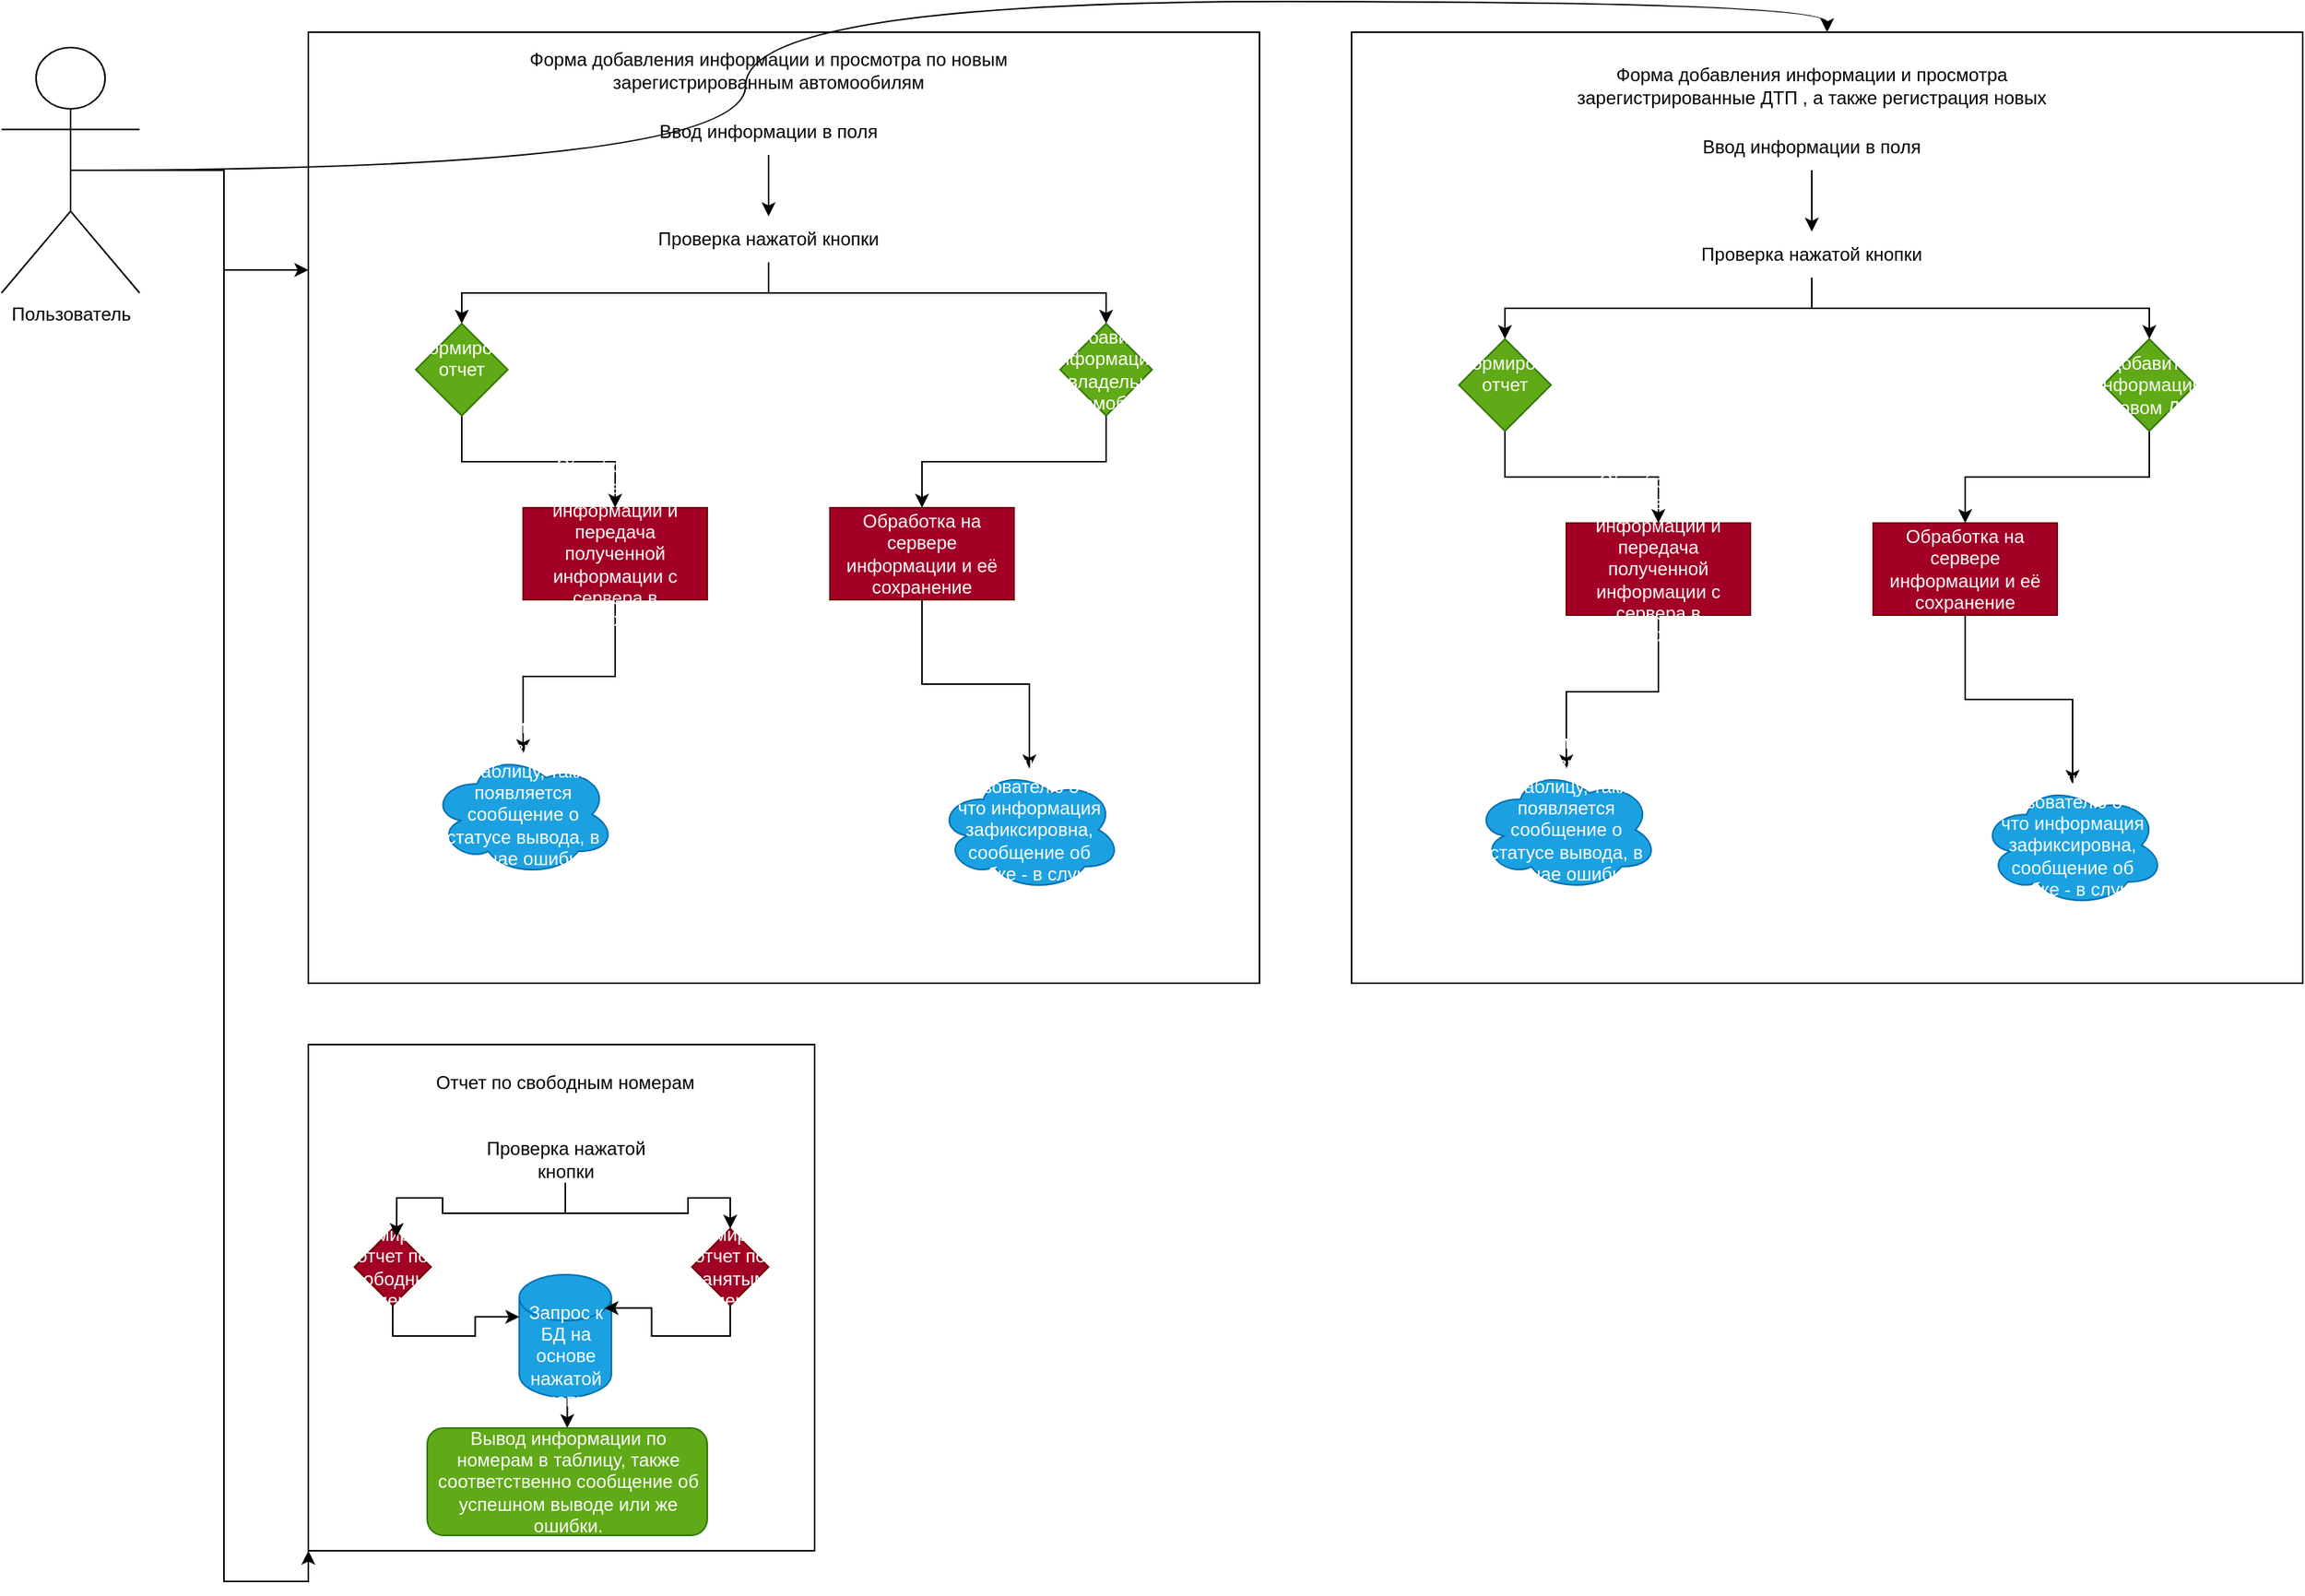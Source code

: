 <mxfile version="24.7.8">
  <diagram name="Страница — 1" id="h_MH2gf0QxPsJ7qTuWZt">
    <mxGraphModel dx="2390" dy="1473" grid="1" gridSize="10" guides="1" tooltips="1" connect="1" arrows="1" fold="1" page="1" pageScale="1" pageWidth="1920" pageHeight="1200" math="0" shadow="0">
      <root>
        <mxCell id="0" />
        <mxCell id="1" parent="0" />
        <mxCell id="NTXzlqoxS3PREo5qSYJQ-4" style="edgeStyle=orthogonalEdgeStyle;rounded=0;orthogonalLoop=1;jettySize=auto;html=1;exitX=0.5;exitY=0.5;exitDx=0;exitDy=0;exitPerimeter=0;entryX=0;entryY=0.25;entryDx=0;entryDy=0;" edge="1" parent="1" source="NTXzlqoxS3PREo5qSYJQ-1" target="NTXzlqoxS3PREo5qSYJQ-3">
          <mxGeometry relative="1" as="geometry" />
        </mxCell>
        <mxCell id="NTXzlqoxS3PREo5qSYJQ-62" style="edgeStyle=orthogonalEdgeStyle;rounded=0;orthogonalLoop=1;jettySize=auto;html=1;exitX=0.5;exitY=0.5;exitDx=0;exitDy=0;exitPerimeter=0;entryX=0;entryY=1;entryDx=0;entryDy=0;" edge="1" parent="1" source="NTXzlqoxS3PREo5qSYJQ-1" target="NTXzlqoxS3PREo5qSYJQ-61">
          <mxGeometry relative="1" as="geometry" />
        </mxCell>
        <mxCell id="NTXzlqoxS3PREo5qSYJQ-1" value="Пользователь&lt;div&gt;&lt;br&gt;&lt;/div&gt;" style="shape=umlActor;verticalLabelPosition=bottom;verticalAlign=top;html=1;outlineConnect=0;" vertex="1" parent="1">
          <mxGeometry x="160" y="180" width="90" height="160" as="geometry" />
        </mxCell>
        <mxCell id="NTXzlqoxS3PREo5qSYJQ-3" value="" style="whiteSpace=wrap;html=1;aspect=fixed;" vertex="1" parent="1">
          <mxGeometry x="360" y="170" width="620" height="620" as="geometry" />
        </mxCell>
        <mxCell id="NTXzlqoxS3PREo5qSYJQ-5" value="Форма добавления информации и просмотра по новым зарегистрированным автомообилям" style="text;html=1;align=center;verticalAlign=middle;whiteSpace=wrap;rounded=0;" vertex="1" parent="1">
          <mxGeometry x="500" y="180" width="320" height="30" as="geometry" />
        </mxCell>
        <mxCell id="NTXzlqoxS3PREo5qSYJQ-8" style="edgeStyle=orthogonalEdgeStyle;rounded=0;orthogonalLoop=1;jettySize=auto;html=1;exitX=0.5;exitY=1;exitDx=0;exitDy=0;entryX=0.5;entryY=0;entryDx=0;entryDy=0;" edge="1" parent="1" source="NTXzlqoxS3PREo5qSYJQ-6" target="NTXzlqoxS3PREo5qSYJQ-7">
          <mxGeometry relative="1" as="geometry" />
        </mxCell>
        <mxCell id="NTXzlqoxS3PREo5qSYJQ-6" value="Ввод информации в поля" style="text;html=1;align=center;verticalAlign=middle;whiteSpace=wrap;rounded=0;" vertex="1" parent="1">
          <mxGeometry x="530" y="220" width="260" height="30" as="geometry" />
        </mxCell>
        <mxCell id="NTXzlqoxS3PREo5qSYJQ-13" style="edgeStyle=orthogonalEdgeStyle;rounded=0;orthogonalLoop=1;jettySize=auto;html=1;exitX=0.5;exitY=1;exitDx=0;exitDy=0;entryX=0.5;entryY=0;entryDx=0;entryDy=0;" edge="1" parent="1" source="NTXzlqoxS3PREo5qSYJQ-7" target="NTXzlqoxS3PREo5qSYJQ-11">
          <mxGeometry relative="1" as="geometry" />
        </mxCell>
        <mxCell id="NTXzlqoxS3PREo5qSYJQ-14" style="edgeStyle=orthogonalEdgeStyle;rounded=0;orthogonalLoop=1;jettySize=auto;html=1;exitX=0.5;exitY=1;exitDx=0;exitDy=0;entryX=0.5;entryY=0;entryDx=0;entryDy=0;" edge="1" parent="1" source="NTXzlqoxS3PREo5qSYJQ-7" target="NTXzlqoxS3PREo5qSYJQ-9">
          <mxGeometry relative="1" as="geometry" />
        </mxCell>
        <mxCell id="NTXzlqoxS3PREo5qSYJQ-7" value="Проверка нажатой кнопки" style="text;html=1;align=center;verticalAlign=middle;whiteSpace=wrap;rounded=0;" vertex="1" parent="1">
          <mxGeometry x="530" y="290" width="260" height="30" as="geometry" />
        </mxCell>
        <mxCell id="NTXzlqoxS3PREo5qSYJQ-21" style="edgeStyle=orthogonalEdgeStyle;rounded=0;orthogonalLoop=1;jettySize=auto;html=1;exitX=0.5;exitY=1;exitDx=0;exitDy=0;entryX=0.5;entryY=0;entryDx=0;entryDy=0;" edge="1" parent="1" source="NTXzlqoxS3PREo5qSYJQ-9" target="NTXzlqoxS3PREo5qSYJQ-20">
          <mxGeometry relative="1" as="geometry" />
        </mxCell>
        <mxCell id="NTXzlqoxS3PREo5qSYJQ-9" value="&quot;Сформировать отчет&lt;div&gt;&lt;br&gt;&lt;/div&gt;" style="rhombus;whiteSpace=wrap;html=1;fillColor=#60a917;fontColor=#ffffff;strokeColor=#2D7600;" vertex="1" parent="1">
          <mxGeometry x="430" y="360" width="60" height="60" as="geometry" />
        </mxCell>
        <mxCell id="NTXzlqoxS3PREo5qSYJQ-17" style="edgeStyle=orthogonalEdgeStyle;rounded=0;orthogonalLoop=1;jettySize=auto;html=1;exitX=0.5;exitY=1;exitDx=0;exitDy=0;entryX=0.5;entryY=0;entryDx=0;entryDy=0;" edge="1" parent="1" source="NTXzlqoxS3PREo5qSYJQ-11" target="NTXzlqoxS3PREo5qSYJQ-16">
          <mxGeometry relative="1" as="geometry" />
        </mxCell>
        <mxCell id="NTXzlqoxS3PREo5qSYJQ-11" value="Добавить информацию&lt;div&gt;о владельце автомобиля&lt;/div&gt;" style="rhombus;whiteSpace=wrap;html=1;fillColor=#60a917;fontColor=#ffffff;strokeColor=#2D7600;" vertex="1" parent="1">
          <mxGeometry x="850" y="360" width="60" height="60" as="geometry" />
        </mxCell>
        <mxCell id="NTXzlqoxS3PREo5qSYJQ-19" style="edgeStyle=orthogonalEdgeStyle;rounded=0;orthogonalLoop=1;jettySize=auto;html=1;exitX=0.5;exitY=1;exitDx=0;exitDy=0;" edge="1" parent="1" source="NTXzlqoxS3PREo5qSYJQ-16" target="NTXzlqoxS3PREo5qSYJQ-18">
          <mxGeometry relative="1" as="geometry" />
        </mxCell>
        <mxCell id="NTXzlqoxS3PREo5qSYJQ-16" value="Обработка на сервере информации и её сохранение" style="rounded=0;whiteSpace=wrap;html=1;fillColor=#a20025;fontColor=#ffffff;strokeColor=#6F0000;" vertex="1" parent="1">
          <mxGeometry x="700" y="480" width="120" height="60" as="geometry" />
        </mxCell>
        <mxCell id="NTXzlqoxS3PREo5qSYJQ-18" value="Сообщение пользователю о том что информация зафиксировна, сообщение об ошибке - в случае оишбки" style="ellipse;shape=cloud;whiteSpace=wrap;html=1;fillColor=#1ba1e2;fontColor=#ffffff;strokeColor=#006EAF;" vertex="1" parent="1">
          <mxGeometry x="770" y="650" width="120" height="80" as="geometry" />
        </mxCell>
        <mxCell id="NTXzlqoxS3PREo5qSYJQ-23" style="edgeStyle=orthogonalEdgeStyle;rounded=0;orthogonalLoop=1;jettySize=auto;html=1;exitX=0.5;exitY=1;exitDx=0;exitDy=0;" edge="1" parent="1" source="NTXzlqoxS3PREo5qSYJQ-20" target="NTXzlqoxS3PREo5qSYJQ-22">
          <mxGeometry relative="1" as="geometry" />
        </mxCell>
        <mxCell id="NTXzlqoxS3PREo5qSYJQ-20" value="Обработка на сервере информации и передача полученной информации с сервера в приложение&lt;div&gt;&lt;br&gt;&lt;/div&gt;" style="rounded=0;whiteSpace=wrap;html=1;fillColor=#a20025;fontColor=#ffffff;strokeColor=#6F0000;" vertex="1" parent="1">
          <mxGeometry x="500" y="480" width="120" height="60" as="geometry" />
        </mxCell>
        <mxCell id="NTXzlqoxS3PREo5qSYJQ-22" value="Информация по запросу выводится на таблицу, также появляется сообщение о статусе вывода, в случае ошибки произойдет вывод ошибки" style="ellipse;shape=cloud;whiteSpace=wrap;html=1;fillColor=#1ba1e2;fontColor=#ffffff;strokeColor=#006EAF;" vertex="1" parent="1">
          <mxGeometry x="440" y="640" width="120" height="80" as="geometry" />
        </mxCell>
        <mxCell id="NTXzlqoxS3PREo5qSYJQ-43" value="" style="whiteSpace=wrap;html=1;aspect=fixed;" vertex="1" parent="1">
          <mxGeometry x="1040" y="170" width="620" height="620" as="geometry" />
        </mxCell>
        <mxCell id="NTXzlqoxS3PREo5qSYJQ-44" value="Форма добавления информации и просмотра зарегистрированные ДТП , а также регистрация новых" style="text;html=1;align=center;verticalAlign=middle;whiteSpace=wrap;rounded=0;" vertex="1" parent="1">
          <mxGeometry x="1180" y="190" width="320" height="30" as="geometry" />
        </mxCell>
        <mxCell id="NTXzlqoxS3PREo5qSYJQ-45" style="edgeStyle=orthogonalEdgeStyle;rounded=0;orthogonalLoop=1;jettySize=auto;html=1;exitX=0.5;exitY=1;exitDx=0;exitDy=0;entryX=0.5;entryY=0;entryDx=0;entryDy=0;" edge="1" parent="1" source="NTXzlqoxS3PREo5qSYJQ-46" target="NTXzlqoxS3PREo5qSYJQ-49">
          <mxGeometry relative="1" as="geometry" />
        </mxCell>
        <mxCell id="NTXzlqoxS3PREo5qSYJQ-46" value="Ввод информации в поля" style="text;html=1;align=center;verticalAlign=middle;whiteSpace=wrap;rounded=0;" vertex="1" parent="1">
          <mxGeometry x="1210" y="230" width="260" height="30" as="geometry" />
        </mxCell>
        <mxCell id="NTXzlqoxS3PREo5qSYJQ-47" style="edgeStyle=orthogonalEdgeStyle;rounded=0;orthogonalLoop=1;jettySize=auto;html=1;exitX=0.5;exitY=1;exitDx=0;exitDy=0;entryX=0.5;entryY=0;entryDx=0;entryDy=0;" edge="1" parent="1" source="NTXzlqoxS3PREo5qSYJQ-49" target="NTXzlqoxS3PREo5qSYJQ-53">
          <mxGeometry relative="1" as="geometry" />
        </mxCell>
        <mxCell id="NTXzlqoxS3PREo5qSYJQ-48" style="edgeStyle=orthogonalEdgeStyle;rounded=0;orthogonalLoop=1;jettySize=auto;html=1;exitX=0.5;exitY=1;exitDx=0;exitDy=0;entryX=0.5;entryY=0;entryDx=0;entryDy=0;" edge="1" parent="1" source="NTXzlqoxS3PREo5qSYJQ-49" target="NTXzlqoxS3PREo5qSYJQ-51">
          <mxGeometry relative="1" as="geometry" />
        </mxCell>
        <mxCell id="NTXzlqoxS3PREo5qSYJQ-49" value="Проверка нажатой кнопки" style="text;html=1;align=center;verticalAlign=middle;whiteSpace=wrap;rounded=0;" vertex="1" parent="1">
          <mxGeometry x="1210" y="300" width="260" height="30" as="geometry" />
        </mxCell>
        <mxCell id="NTXzlqoxS3PREo5qSYJQ-50" style="edgeStyle=orthogonalEdgeStyle;rounded=0;orthogonalLoop=1;jettySize=auto;html=1;exitX=0.5;exitY=1;exitDx=0;exitDy=0;entryX=0.5;entryY=0;entryDx=0;entryDy=0;" edge="1" parent="1" source="NTXzlqoxS3PREo5qSYJQ-51" target="NTXzlqoxS3PREo5qSYJQ-58">
          <mxGeometry relative="1" as="geometry" />
        </mxCell>
        <mxCell id="NTXzlqoxS3PREo5qSYJQ-51" value="&quot;Сформировать отчет&lt;div&gt;&lt;br&gt;&lt;/div&gt;" style="rhombus;whiteSpace=wrap;html=1;fillColor=#60a917;fontColor=#ffffff;strokeColor=#2D7600;" vertex="1" parent="1">
          <mxGeometry x="1110" y="370" width="60" height="60" as="geometry" />
        </mxCell>
        <mxCell id="NTXzlqoxS3PREo5qSYJQ-52" style="edgeStyle=orthogonalEdgeStyle;rounded=0;orthogonalLoop=1;jettySize=auto;html=1;exitX=0.5;exitY=1;exitDx=0;exitDy=0;entryX=0.5;entryY=0;entryDx=0;entryDy=0;" edge="1" parent="1" source="NTXzlqoxS3PREo5qSYJQ-53" target="NTXzlqoxS3PREo5qSYJQ-55">
          <mxGeometry relative="1" as="geometry" />
        </mxCell>
        <mxCell id="NTXzlqoxS3PREo5qSYJQ-53" value="Добавить информацию&lt;div&gt;о новом ДТП&lt;/div&gt;" style="rhombus;whiteSpace=wrap;html=1;fillColor=#60a917;fontColor=#ffffff;strokeColor=#2D7600;" vertex="1" parent="1">
          <mxGeometry x="1530" y="370" width="60" height="60" as="geometry" />
        </mxCell>
        <mxCell id="NTXzlqoxS3PREo5qSYJQ-54" style="edgeStyle=orthogonalEdgeStyle;rounded=0;orthogonalLoop=1;jettySize=auto;html=1;exitX=0.5;exitY=1;exitDx=0;exitDy=0;" edge="1" parent="1" source="NTXzlqoxS3PREo5qSYJQ-55" target="NTXzlqoxS3PREo5qSYJQ-56">
          <mxGeometry relative="1" as="geometry" />
        </mxCell>
        <mxCell id="NTXzlqoxS3PREo5qSYJQ-55" value="Обработка на сервере информации и её сохранение" style="rounded=0;whiteSpace=wrap;html=1;fillColor=#a20025;fontColor=#ffffff;strokeColor=#6F0000;" vertex="1" parent="1">
          <mxGeometry x="1380" y="490" width="120" height="60" as="geometry" />
        </mxCell>
        <mxCell id="NTXzlqoxS3PREo5qSYJQ-56" value="Сообщение пользователю о том что информация зафиксировна, сообщение об ошибке - в случае оишбки" style="ellipse;shape=cloud;whiteSpace=wrap;html=1;fillColor=#1ba1e2;fontColor=#ffffff;strokeColor=#006EAF;" vertex="1" parent="1">
          <mxGeometry x="1450" y="660" width="120" height="80" as="geometry" />
        </mxCell>
        <mxCell id="NTXzlqoxS3PREo5qSYJQ-57" style="edgeStyle=orthogonalEdgeStyle;rounded=0;orthogonalLoop=1;jettySize=auto;html=1;exitX=0.5;exitY=1;exitDx=0;exitDy=0;" edge="1" parent="1" source="NTXzlqoxS3PREo5qSYJQ-58" target="NTXzlqoxS3PREo5qSYJQ-59">
          <mxGeometry relative="1" as="geometry" />
        </mxCell>
        <mxCell id="NTXzlqoxS3PREo5qSYJQ-58" value="Обработка на сервере информации и передача полученной информации с сервера в приложение&lt;div&gt;&lt;br&gt;&lt;/div&gt;" style="rounded=0;whiteSpace=wrap;html=1;fillColor=#a20025;fontColor=#ffffff;strokeColor=#6F0000;" vertex="1" parent="1">
          <mxGeometry x="1180" y="490" width="120" height="60" as="geometry" />
        </mxCell>
        <mxCell id="NTXzlqoxS3PREo5qSYJQ-59" value="Информация по запросу выводится на таблицу, также появляется сообщение о статусе вывода, в случае ошибки произойдет вывод ошибки" style="ellipse;shape=cloud;whiteSpace=wrap;html=1;fillColor=#1ba1e2;fontColor=#ffffff;strokeColor=#006EAF;" vertex="1" parent="1">
          <mxGeometry x="1120" y="650" width="120" height="80" as="geometry" />
        </mxCell>
        <mxCell id="NTXzlqoxS3PREo5qSYJQ-60" style="edgeStyle=orthogonalEdgeStyle;rounded=0;orthogonalLoop=1;jettySize=auto;html=1;exitX=0.5;exitY=0.5;exitDx=0;exitDy=0;exitPerimeter=0;entryX=0.5;entryY=0;entryDx=0;entryDy=0;curved=1;" edge="1" parent="1" source="NTXzlqoxS3PREo5qSYJQ-1" target="NTXzlqoxS3PREo5qSYJQ-43">
          <mxGeometry relative="1" as="geometry" />
        </mxCell>
        <mxCell id="NTXzlqoxS3PREo5qSYJQ-61" value="" style="whiteSpace=wrap;html=1;aspect=fixed;" vertex="1" parent="1">
          <mxGeometry x="360" y="830" width="330" height="330" as="geometry" />
        </mxCell>
        <mxCell id="NTXzlqoxS3PREo5qSYJQ-63" value="Отчет по свободным номерам" style="text;html=1;align=center;verticalAlign=middle;whiteSpace=wrap;rounded=0;" vertex="1" parent="1">
          <mxGeometry x="430" y="840" width="195" height="30" as="geometry" />
        </mxCell>
        <mxCell id="NTXzlqoxS3PREo5qSYJQ-69" style="edgeStyle=orthogonalEdgeStyle;rounded=0;orthogonalLoop=1;jettySize=auto;html=1;exitX=0.5;exitY=1;exitDx=0;exitDy=0;" edge="1" parent="1" source="NTXzlqoxS3PREo5qSYJQ-64" target="NTXzlqoxS3PREo5qSYJQ-67">
          <mxGeometry relative="1" as="geometry" />
        </mxCell>
        <mxCell id="NTXzlqoxS3PREo5qSYJQ-64" value="Проверка нажатой кнопки" style="text;html=1;align=center;verticalAlign=middle;whiteSpace=wrap;rounded=0;" vertex="1" parent="1">
          <mxGeometry x="467.5" y="890" width="120" height="30" as="geometry" />
        </mxCell>
        <mxCell id="NTXzlqoxS3PREo5qSYJQ-66" value="Сформировать отчет по свободным номерам" style="rhombus;whiteSpace=wrap;html=1;fillColor=#a20025;fontColor=#ffffff;strokeColor=#6F0000;" vertex="1" parent="1">
          <mxGeometry x="390" y="950" width="50" height="50" as="geometry" />
        </mxCell>
        <mxCell id="NTXzlqoxS3PREo5qSYJQ-67" value="Сформировать отчет по занятым номерам" style="rhombus;whiteSpace=wrap;html=1;fillColor=#a20025;fontColor=#ffffff;strokeColor=#6F0000;" vertex="1" parent="1">
          <mxGeometry x="610" y="950" width="50" height="50" as="geometry" />
        </mxCell>
        <mxCell id="NTXzlqoxS3PREo5qSYJQ-68" style="edgeStyle=orthogonalEdgeStyle;rounded=0;orthogonalLoop=1;jettySize=auto;html=1;exitX=0.5;exitY=1;exitDx=0;exitDy=0;entryX=0.551;entryY=0.11;entryDx=0;entryDy=0;entryPerimeter=0;" edge="1" parent="1" source="NTXzlqoxS3PREo5qSYJQ-64" target="NTXzlqoxS3PREo5qSYJQ-66">
          <mxGeometry relative="1" as="geometry" />
        </mxCell>
        <mxCell id="NTXzlqoxS3PREo5qSYJQ-74" style="edgeStyle=orthogonalEdgeStyle;rounded=0;orthogonalLoop=1;jettySize=auto;html=1;exitX=0.5;exitY=1;exitDx=0;exitDy=0;exitPerimeter=0;entryX=0.5;entryY=0;entryDx=0;entryDy=0;" edge="1" parent="1" source="NTXzlqoxS3PREo5qSYJQ-70" target="NTXzlqoxS3PREo5qSYJQ-73">
          <mxGeometry relative="1" as="geometry" />
        </mxCell>
        <mxCell id="NTXzlqoxS3PREo5qSYJQ-70" value="Запрос к БД на основе нажатой кнопки" style="shape=cylinder3;whiteSpace=wrap;html=1;boundedLbl=1;backgroundOutline=1;size=15;fillColor=#1ba1e2;fontColor=#ffffff;strokeColor=#006EAF;" vertex="1" parent="1">
          <mxGeometry x="497.5" y="980" width="60" height="80" as="geometry" />
        </mxCell>
        <mxCell id="NTXzlqoxS3PREo5qSYJQ-71" style="edgeStyle=orthogonalEdgeStyle;rounded=0;orthogonalLoop=1;jettySize=auto;html=1;exitX=0.5;exitY=1;exitDx=0;exitDy=0;entryX=0;entryY=0;entryDx=0;entryDy=27.5;entryPerimeter=0;" edge="1" parent="1" source="NTXzlqoxS3PREo5qSYJQ-66" target="NTXzlqoxS3PREo5qSYJQ-70">
          <mxGeometry relative="1" as="geometry" />
        </mxCell>
        <mxCell id="NTXzlqoxS3PREo5qSYJQ-72" style="edgeStyle=orthogonalEdgeStyle;rounded=0;orthogonalLoop=1;jettySize=auto;html=1;exitX=0.5;exitY=1;exitDx=0;exitDy=0;entryX=0.926;entryY=0.272;entryDx=0;entryDy=0;entryPerimeter=0;" edge="1" parent="1" source="NTXzlqoxS3PREo5qSYJQ-67" target="NTXzlqoxS3PREo5qSYJQ-70">
          <mxGeometry relative="1" as="geometry" />
        </mxCell>
        <mxCell id="NTXzlqoxS3PREo5qSYJQ-73" value="Вывод информации по номерам в таблицу, также соответственно сообщение об успешном выводе или же ошибки." style="rounded=1;whiteSpace=wrap;html=1;fillColor=#60a917;fontColor=#ffffff;strokeColor=#2D7600;" vertex="1" parent="1">
          <mxGeometry x="437.5" y="1080" width="182.5" height="70" as="geometry" />
        </mxCell>
      </root>
    </mxGraphModel>
  </diagram>
</mxfile>
